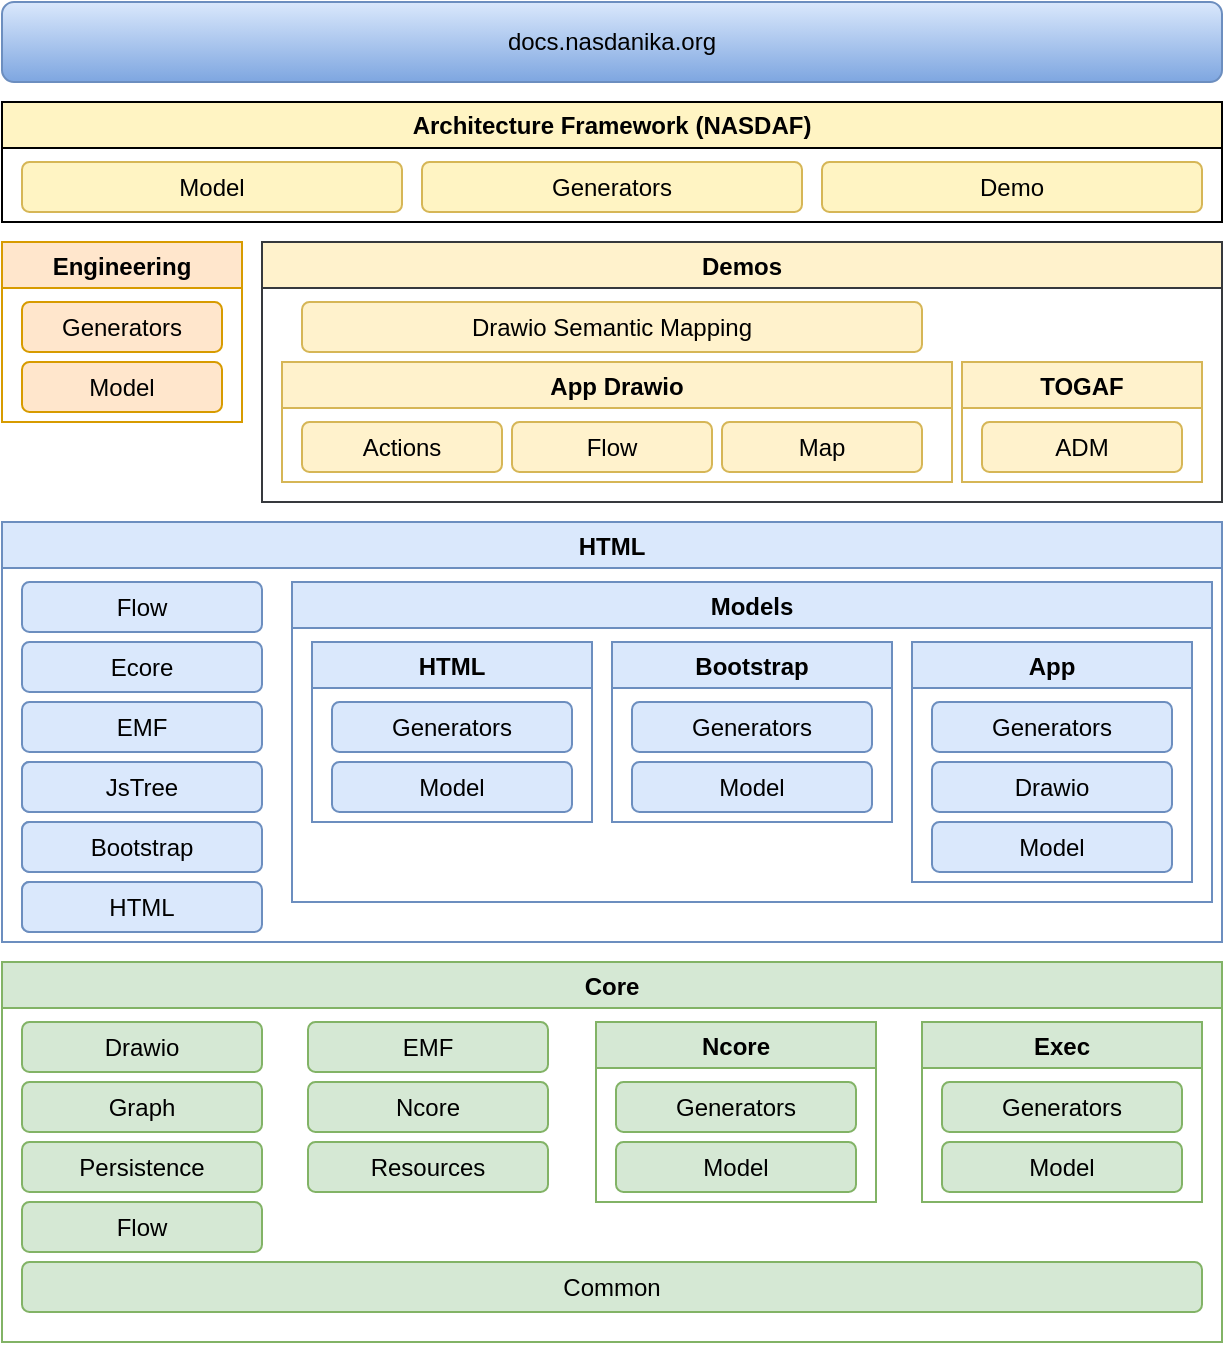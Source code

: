 <mxfile version="20.6.2" type="device"><diagram id="HQOKvbAvWCf9tJ4usP6P" name="Nasdanika"><mxGraphModel dx="1354" dy="1511" grid="1" gridSize="10" guides="1" tooltips="1" connect="1" arrows="1" fold="1" page="1" pageScale="1" pageWidth="850" pageHeight="1100" math="0" shadow="0"><root><mxCell id="0"/><mxCell id="1" parent="0"/><UserObject label="Core" link="modules/core/index.html" tooltip="Core functionality" id="2E0ODkCKfUCVcVMOcFS6-1"><mxCell style="swimlane;fillColor=#d5e8d4;strokeColor=#82b366;" parent="1" vertex="1"><mxGeometry x="50" y="600" width="610" height="190" as="geometry"/></mxCell></UserObject><UserObject label="Common" link="modules/core/modules/common/index.html" tooltip="Common classes including the Nasdanika Execution Framework" id="2E0ODkCKfUCVcVMOcFS6-20"><mxCell style="rounded=1;whiteSpace=wrap;html=1;fillColor=#d5e8d4;strokeColor=#82b366;" parent="2E0ODkCKfUCVcVMOcFS6-1" vertex="1"><mxGeometry x="10" y="150" width="590" height="25" as="geometry"/></mxCell></UserObject><UserObject label="Drawio" link="modules/core/modules/drawio/index.html" tooltip="Java API for reading and writing Drawio files including base classes for loading of EMF models from Drawio diagrams" id="2E0ODkCKfUCVcVMOcFS6-15"><mxCell style="rounded=1;whiteSpace=wrap;html=1;fillColor=#d5e8d4;strokeColor=#82b366;" parent="2E0ODkCKfUCVcVMOcFS6-1" vertex="1"><mxGeometry x="10" y="30" width="120" height="25" as="geometry"/></mxCell></UserObject><UserObject label="EMF" link="modules/core/modules/emf/index.html" tooltip="EMF-related functionality - adapters, classes for building CLI's for executable models, persistence including loading of models from Excel files" id="2E0ODkCKfUCVcVMOcFS6-14"><mxCell style="rounded=1;whiteSpace=wrap;html=1;fillColor=#d5e8d4;strokeColor=#82b366;" parent="2E0ODkCKfUCVcVMOcFS6-1" vertex="1"><mxGeometry x="153" y="30" width="120" height="25" as="geometry"/></mxCell></UserObject><UserObject label="Flow" link="modules/core/modules/flow/index.html" tooltip="A model of process flows - activities performed by participants using resources" id="2E0ODkCKfUCVcVMOcFS6-13"><mxCell style="rounded=1;whiteSpace=wrap;html=1;fillColor=#d5e8d4;strokeColor=#82b366;" parent="2E0ODkCKfUCVcVMOcFS6-1" vertex="1"><mxGeometry x="10" y="120" width="120" height="25" as="geometry"/></mxCell></UserObject><UserObject label="Graph" link="modules/core/modules/graph/index.html" tooltip="Java API for working with directed graphs, such as diagrams. Includes mapping of graph elements to Java methods and fields to make graphs excutable. Also includes a base class for loading EMF models from graphs." id="2E0ODkCKfUCVcVMOcFS6-12"><mxCell style="rounded=1;whiteSpace=wrap;html=1;fillColor=#d5e8d4;strokeColor=#82b366;" parent="2E0ODkCKfUCVcVMOcFS6-1" vertex="1"><mxGeometry x="10" y="60" width="120" height="25" as="geometry"/></mxCell></UserObject><UserObject label="Ncore" link="modules/core/modules/ncore/index.html" tooltip="An Ecore model with shared model elements used in other models" id="2E0ODkCKfUCVcVMOcFS6-11"><mxCell style="rounded=1;whiteSpace=wrap;html=1;fillColor=#d5e8d4;strokeColor=#82b366;" parent="2E0ODkCKfUCVcVMOcFS6-1" vertex="1"><mxGeometry x="153" y="60" width="120" height="25" as="geometry"/></mxCell></UserObject><UserObject label="Persistence" link="modules/core/modules/persistence/index.html" tooltip="A persistence framework focusing on loading data from key/value formats such as YAML and JSON" id="2E0ODkCKfUCVcVMOcFS6-8"><mxCell style="rounded=1;whiteSpace=wrap;html=1;fillColor=#d5e8d4;strokeColor=#82b366;" parent="2E0ODkCKfUCVcVMOcFS6-1" vertex="1"><mxGeometry x="10" y="90" width="120" height="25" as="geometry"/></mxCell></UserObject><UserObject label="Resources" link="modules/core/modules/resources/index.html" tooltip="An abstraction layer for working with resources - units of content organized into directories, e.g. files or zip file entries. " id="2E0ODkCKfUCVcVMOcFS6-21"><mxCell style="rounded=1;whiteSpace=wrap;html=1;fillColor=#d5e8d4;strokeColor=#82b366;" parent="2E0ODkCKfUCVcVMOcFS6-1" vertex="1"><mxGeometry x="153" y="90" width="120" height="25" as="geometry"/></mxCell></UserObject><UserObject label="Exec" link="modules/core/modules/exec/index.html" tooltip="Ecore model of execution participants. Can be used for model-based code generation." id="2E0ODkCKfUCVcVMOcFS6-10"><mxCell style="swimlane;fillColor=#d5e8d4;strokeColor=#82b366;" parent="2E0ODkCKfUCVcVMOcFS6-1" vertex="1"><mxGeometry x="460" y="30" width="140" height="90" as="geometry"/></mxCell></UserObject><UserObject label="Model" link="modules/core/modules/exec/modules/model/index.html" tooltip="Ecore model containing flow control, content, and resource classes" id="2E0ODkCKfUCVcVMOcFS6-17"><mxCell style="rounded=1;whiteSpace=wrap;html=1;fillColor=#d5e8d4;strokeColor=#82b366;" parent="2E0ODkCKfUCVcVMOcFS6-10" vertex="1"><mxGeometry x="10" y="60" width="120" height="25" as="geometry"/></mxCell></UserObject><UserObject label="Generators" link="modules/core/modules/exec/modules/gen/index.html" tooltip="Adapters to execution participants" id="2E0ODkCKfUCVcVMOcFS6-16"><mxCell style="rounded=1;whiteSpace=wrap;html=1;fillColor=#d5e8d4;strokeColor=#82b366;" parent="2E0ODkCKfUCVcVMOcFS6-10" vertex="1"><mxGeometry x="10" y="30" width="120" height="25" as="geometry"/></mxCell></UserObject><UserObject label="Ncore" link="modules/core/modules/ncore/index.html" tooltip="Nasdanika foundation Ecore model and generators with classes used in other models." id="p4zttalHGiooKWFctdtz-10"><mxCell style="swimlane;fillColor=#d5e8d4;strokeColor=#82b366;" parent="2E0ODkCKfUCVcVMOcFS6-1" vertex="1"><mxGeometry x="297" y="30" width="140" height="90" as="geometry"/></mxCell></UserObject><UserObject label="Model" link="modules/core/modules/ncore/modules/model/index.html" tooltip="Nasdanika foundational Ecore model containing classes used by classes in other models." id="p4zttalHGiooKWFctdtz-11"><mxCell style="rounded=1;whiteSpace=wrap;html=1;fillColor=#d5e8d4;strokeColor=#82b366;" parent="p4zttalHGiooKWFctdtz-10" vertex="1"><mxGeometry x="10" y="60" width="120" height="25" as="geometry"/></mxCell></UserObject><UserObject label="Generators" link="modules/core/modules/ncore/modules/gen/index.html" tooltip="Adapters to execution participants" id="p4zttalHGiooKWFctdtz-12"><mxCell style="rounded=1;whiteSpace=wrap;html=1;fillColor=#d5e8d4;strokeColor=#82b366;" parent="p4zttalHGiooKWFctdtz-10" vertex="1"><mxGeometry x="10" y="30" width="120" height="25" as="geometry"/></mxCell></UserObject><UserObject label="HTML" link="modules/html/index.html" tooltip="Libraries for generating HTML - elements, pages, sites" id="2E0ODkCKfUCVcVMOcFS6-2"><mxCell style="swimlane;fillColor=#dae8fc;strokeColor=#6c8ebf;" parent="1" vertex="1"><mxGeometry x="50" y="380" width="610" height="210" as="geometry"/></mxCell></UserObject><mxCell id="lhluwzQ8KuUBgaCgPu3p-3" value="HTML" style="rounded=1;whiteSpace=wrap;html=1;fillColor=#dae8fc;strokeColor=#6c8ebf;" parent="2E0ODkCKfUCVcVMOcFS6-2" vertex="1"><mxGeometry x="10" y="180" width="100" height="25" as="geometry"/></mxCell><mxCell id="lhluwzQ8KuUBgaCgPu3p-5" value="Bootstrap" style="rounded=1;whiteSpace=wrap;html=1;fillColor=#dae8fc;strokeColor=#6c8ebf;" parent="2E0ODkCKfUCVcVMOcFS6-2" vertex="1"><mxGeometry x="10" y="150" width="100" height="25" as="geometry"/></mxCell><mxCell id="lhluwzQ8KuUBgaCgPu3p-4" value="JsTree" style="rounded=1;whiteSpace=wrap;html=1;fillColor=#dae8fc;strokeColor=#6c8ebf;" parent="2E0ODkCKfUCVcVMOcFS6-2" vertex="1"><mxGeometry x="10" y="120" width="100" height="25" as="geometry"/></mxCell><UserObject label="Models" link="modules/html/modules/models/index.html" tooltip="Ecore models for generating HTML markup, pages, and sites/applications" id="lhluwzQ8KuUBgaCgPu3p-12"><mxCell style="swimlane;fillColor=#dae8fc;strokeColor=#6c8ebf;" parent="2E0ODkCKfUCVcVMOcFS6-2" vertex="1"><mxGeometry x="145" y="30" width="460" height="160" as="geometry"/></mxCell></UserObject><UserObject label="HTML" link="modules/html/modules/models/modules/html/index.html" tooltip="Ecore model and adapters for HTML generation" id="lhluwzQ8KuUBgaCgPu3p-9"><mxCell style="swimlane;fillColor=#dae8fc;strokeColor=#6c8ebf;" parent="lhluwzQ8KuUBgaCgPu3p-12" vertex="1"><mxGeometry x="10" y="30" width="140" height="90" as="geometry"/></mxCell></UserObject><UserObject label="Model" link="modules/html/modules/models/modules/html/modules/model/index.html" tooltip="Ecore model of HTML elements" id="lhluwzQ8KuUBgaCgPu3p-10"><mxCell style="rounded=1;whiteSpace=wrap;html=1;fillColor=#dae8fc;strokeColor=#6c8ebf;" parent="lhluwzQ8KuUBgaCgPu3p-9" vertex="1"><mxGeometry x="10" y="60" width="120" height="25" as="geometry"/></mxCell></UserObject><UserObject label="Generators" link="modules/html/modules/models/modules/html/modules/gen/index.html" tooltip="Generator adapters for the HTML model" id="lhluwzQ8KuUBgaCgPu3p-11"><mxCell style="rounded=1;whiteSpace=wrap;html=1;fillColor=#dae8fc;strokeColor=#6c8ebf;" parent="lhluwzQ8KuUBgaCgPu3p-9" vertex="1"><mxGeometry x="10" y="30" width="120" height="25" as="geometry"/></mxCell></UserObject><UserObject label="Bootstrap" link="modules/html/modules/models/modules/bootstrap/index.html" tooltip="Ecore model and adapters for generation of Bootstrap markup" id="lhluwzQ8KuUBgaCgPu3p-13"><mxCell style="swimlane;fillColor=#dae8fc;strokeColor=#6c8ebf;" parent="lhluwzQ8KuUBgaCgPu3p-12" vertex="1"><mxGeometry x="160" y="30" width="140" height="90" as="geometry"/></mxCell></UserObject><UserObject label="Model" link="modules/html/modules/models/modules/bootstrap/modules/model/index.html" tooltip="Ecore model of Bootstrap elements" id="lhluwzQ8KuUBgaCgPu3p-14"><mxCell style="rounded=1;whiteSpace=wrap;html=1;fillColor=#dae8fc;strokeColor=#6c8ebf;" parent="lhluwzQ8KuUBgaCgPu3p-13" vertex="1"><mxGeometry x="10" y="60" width="120" height="25" as="geometry"/></mxCell></UserObject><UserObject label="Generators" link="modules/html/modules/models/modules/bootstrap/modules/gen/index.html" tooltip="Generator adapters for the Bootstrap model" id="lhluwzQ8KuUBgaCgPu3p-15"><mxCell style="rounded=1;whiteSpace=wrap;html=1;fillColor=#dae8fc;strokeColor=#6c8ebf;" parent="lhluwzQ8KuUBgaCgPu3p-13" vertex="1"><mxGeometry x="10" y="30" width="120" height="25" as="geometry"/></mxCell></UserObject><UserObject label="App" link="modules/html/modules/models/modules/app/index.html" tooltip="Ecore model of an application (a hierarchy of actions) and adapters for generation of HTML sites from the model" id="lhluwzQ8KuUBgaCgPu3p-16"><mxCell style="swimlane;fillColor=#dae8fc;strokeColor=#6c8ebf;" parent="lhluwzQ8KuUBgaCgPu3p-12" vertex="1"><mxGeometry x="310" y="30" width="140" height="120" as="geometry"/></mxCell></UserObject><UserObject label="Drawio" link="modules/html/modules/models/modules/app/modules/drawio/index.html" tooltip="Semantic mapping of Drawio diagrams to the application model. Allows to generate HTML sites from diagrams." id="lhluwzQ8KuUBgaCgPu3p-17"><mxCell style="rounded=1;whiteSpace=wrap;html=1;fillColor=#dae8fc;strokeColor=#6c8ebf;" parent="lhluwzQ8KuUBgaCgPu3p-16" vertex="1"><mxGeometry x="10" y="60" width="120" height="25" as="geometry"/></mxCell></UserObject><UserObject label="Generators" link="modules/html/modules/models/modules/app/modules/gen/index.html" tooltip="Generator adapters for the application model" id="lhluwzQ8KuUBgaCgPu3p-18"><mxCell style="rounded=1;whiteSpace=wrap;html=1;fillColor=#dae8fc;strokeColor=#6c8ebf;" parent="lhluwzQ8KuUBgaCgPu3p-16" vertex="1"><mxGeometry x="10" y="30" width="120" height="25" as="geometry"/></mxCell></UserObject><UserObject label="Model" link="modules/html/modules/models/modules/app/modules/model/index.html" tooltip="Ecore model of application elements" id="lhluwzQ8KuUBgaCgPu3p-22"><mxCell style="rounded=1;whiteSpace=wrap;html=1;fillColor=#dae8fc;strokeColor=#6c8ebf;" parent="lhluwzQ8KuUBgaCgPu3p-16" vertex="1"><mxGeometry x="10" y="90" width="120" height="25" as="geometry"/></mxCell></UserObject><UserObject label="HTML" link="modules/html/modules/html/index.html" tooltip="Fluent Java API for generating HTML" id="lhluwzQ8KuUBgaCgPu3p-23"><mxCell style="rounded=1;whiteSpace=wrap;html=1;fillColor=#dae8fc;strokeColor=#6c8ebf;" parent="2E0ODkCKfUCVcVMOcFS6-2" vertex="1"><mxGeometry x="10" y="180" width="120" height="25" as="geometry"/></mxCell></UserObject><UserObject label="Bootstrap" link="modules/html/modules/bootstrap/index.html" tooltip="Fluent Java API for generation of Bootstrap markup" id="lhluwzQ8KuUBgaCgPu3p-24"><mxCell style="rounded=1;whiteSpace=wrap;html=1;fillColor=#dae8fc;strokeColor=#6c8ebf;" parent="2E0ODkCKfUCVcVMOcFS6-2" vertex="1"><mxGeometry x="10" y="150" width="120" height="25" as="geometry"/></mxCell></UserObject><UserObject label="JsTree" link="modules/html/modules/jstree/index.html" tooltip="Java API for generating JsTree definitions" id="lhluwzQ8KuUBgaCgPu3p-25"><mxCell style="rounded=1;whiteSpace=wrap;html=1;fillColor=#dae8fc;strokeColor=#6c8ebf;" parent="2E0ODkCKfUCVcVMOcFS6-2" vertex="1"><mxGeometry x="10" y="120" width="120" height="25" as="geometry"/></mxCell></UserObject><UserObject label="Flow" link="modules/html/modules/flow/index.html" tooltip="Generation adapters for the flow model to generate Application model and then documentation sites" id="lhluwzQ8KuUBgaCgPu3p-26"><mxCell style="rounded=1;whiteSpace=wrap;html=1;fillColor=#dae8fc;strokeColor=#6c8ebf;" parent="2E0ODkCKfUCVcVMOcFS6-2" vertex="1"><mxGeometry x="10" y="30" width="120" height="25" as="geometry"/></mxCell></UserObject><UserObject label="Ecore" link="modules/html/modules/ecore/index.html" tooltip="Generates HTML documentation for Ecore models" id="lhluwzQ8KuUBgaCgPu3p-27"><mxCell style="rounded=1;whiteSpace=wrap;html=1;fillColor=#dae8fc;strokeColor=#6c8ebf;" parent="2E0ODkCKfUCVcVMOcFS6-2" vertex="1"><mxGeometry x="10" y="60" width="120" height="25" as="geometry"/></mxCell></UserObject><UserObject label="EMF" link="modules/html/modules/emf/index.html" tooltip="Base classes for generating action models from Ecore models" id="lhluwzQ8KuUBgaCgPu3p-21"><mxCell style="rounded=1;whiteSpace=wrap;html=1;fillColor=#dae8fc;strokeColor=#6c8ebf;" parent="2E0ODkCKfUCVcVMOcFS6-2" vertex="1"><mxGeometry x="10" y="90" width="120" height="25" as="geometry"/></mxCell></UserObject><UserObject label="Demos" link="modules/demos/index.html" tooltip="Showcases of applications of Nasdanika technologies" id="2E0ODkCKfUCVcVMOcFS6-4"><mxCell style="swimlane;fillColor=#FFF2CC;strokeColor=#36393d;" parent="1" vertex="1"><mxGeometry x="180" y="240" width="480" height="130" as="geometry"/></mxCell></UserObject><UserObject label="App Drawio" link="modules/demos/modules/app-drawio/index.html" tooltip="Demonstrations of generation of HTML sites from Drawio diagrams" id="lhluwzQ8KuUBgaCgPu3p-28"><mxCell style="swimlane;fillColor=#fff2cc;strokeColor=#d6b656;" parent="2E0ODkCKfUCVcVMOcFS6-4" vertex="1"><mxGeometry x="10" y="60" width="335" height="60" as="geometry"/></mxCell></UserObject><UserObject label="Map" link="modules/demos/modules/app-drawio/modules/map/index.html" tooltip="Demonstrates generation of a documentation site from a (mind) map Drawio diagram" id="lhluwzQ8KuUBgaCgPu3p-31"><mxCell style="rounded=1;whiteSpace=wrap;html=1;fillColor=#fff2cc;strokeColor=#d6b656;" parent="lhluwzQ8KuUBgaCgPu3p-28" vertex="1"><mxGeometry x="220" y="30" width="100" height="25" as="geometry"/></mxCell></UserObject><UserObject label="Flow" link="modules/demos/modules/app-drawio/modules/flow-actions/index.html" tooltip="Demonstrates generation of a documentation site from a flow/process Drawio diagram" id="lhluwzQ8KuUBgaCgPu3p-30"><mxCell style="rounded=1;whiteSpace=wrap;html=1;fillColor=#fff2cc;strokeColor=#d6b656;" parent="lhluwzQ8KuUBgaCgPu3p-28" vertex="1"><mxGeometry x="115" y="30" width="100" height="25" as="geometry"/></mxCell></UserObject><UserObject label="Actions" link="modules/demos/modules/app-drawio/modules/actions/index.html" tooltip="Demonstrates generation of a documentation site from a Drawio diagram using Amazon AWS deployment diagram as an example" id="lhluwzQ8KuUBgaCgPu3p-29"><mxCell style="rounded=1;whiteSpace=wrap;html=1;fillColor=#fff2cc;strokeColor=#d6b656;" parent="lhluwzQ8KuUBgaCgPu3p-28" vertex="1"><mxGeometry x="10" y="30" width="100" height="25" as="geometry"/></mxCell></UserObject><UserObject label="TOGAF" link="modules/togaf/index.html" tooltip="Capturing of TOGAF concepts in models." id="lhluwzQ8KuUBgaCgPu3p-32"><mxCell style="swimlane;fillColor=#fff2cc;strokeColor=#d6b656;" parent="2E0ODkCKfUCVcVMOcFS6-4" vertex="1"><mxGeometry x="350" y="60" width="120" height="60" as="geometry"/></mxCell></UserObject><UserObject label="ADM" link="modules/togaf/modules/adm/index.html" tooltip="A partial flow model of TOGAF ADM" id="lhluwzQ8KuUBgaCgPu3p-34"><mxCell style="rounded=1;whiteSpace=wrap;html=1;fillColor=#fff2cc;strokeColor=#d6b656;" parent="lhluwzQ8KuUBgaCgPu3p-32" vertex="1"><mxGeometry x="10" y="30" width="100" height="25" as="geometry"/></mxCell></UserObject><UserObject label="Drawio Semantic Mapping" link="https://docs.nasdanika.org/demo-drawio-semantic-mapping/" tooltip="Demonstrates generation of a documentation site from a Drawio diagram using semantic mapping to Ncore Composite" id="p4zttalHGiooKWFctdtz-1"><mxCell style="rounded=1;whiteSpace=wrap;html=1;fillColor=#fff2cc;strokeColor=#d6b656;" parent="2E0ODkCKfUCVcVMOcFS6-4" vertex="1"><mxGeometry x="20" y="30" width="310" height="25" as="geometry"/></mxCell></UserObject><UserObject label="docs.nasdanika.org" tooltip="This site - generated from a distributed Engineering model with Ecore model documentation mounted to it and JavaDoc linked" id="2E0ODkCKfUCVcVMOcFS6-6"><mxCell style="rounded=1;whiteSpace=wrap;html=1;fillColor=#dae8fc;strokeColor=#6c8ebf;gradientColor=#7ea6e0;" parent="1" vertex="1"><mxGeometry x="50" y="120" width="610" height="40" as="geometry"/></mxCell></UserObject><UserObject label="Engineering" link="modules/engineering/index.html" tooltip="Engineering model. Used to generate this site." id="lhluwzQ8KuUBgaCgPu3p-6"><mxCell style="swimlane;fillColor=#ffe6cc;strokeColor=#d79b00;" parent="1" vertex="1"><mxGeometry x="50" y="240" width="120" height="90" as="geometry"/></mxCell></UserObject><UserObject label="Model" link="modules/engineering/modules/model/index.html" tooltip="Ecore model of engineering concepts" id="lhluwzQ8KuUBgaCgPu3p-7"><mxCell style="rounded=1;whiteSpace=wrap;html=1;fillColor=#ffe6cc;strokeColor=#d79b00;" parent="lhluwzQ8KuUBgaCgPu3p-6" vertex="1"><mxGeometry x="10" y="60" width="100" height="25" as="geometry"/></mxCell></UserObject><UserObject label="Generators" link="modules/engineering/modules/gen/index.html" tooltip="Adapters to generate Application model from Engineering model." id="lhluwzQ8KuUBgaCgPu3p-8"><mxCell style="rounded=1;whiteSpace=wrap;html=1;fillColor=#ffe6cc;strokeColor=#d79b00;" parent="lhluwzQ8KuUBgaCgPu3p-6" vertex="1"><mxGeometry x="10" y="30" width="100" height="25" as="geometry"/></mxCell></UserObject><UserObject label="Architecture Framework (NASDAF)" link="modules/architecture-framework/index.html" tooltip="Application of Nasdanika and a number of other open source technologies to architecture development" id="z9Gb3d4_pyM-L32CTY4R-1"><mxCell style="swimlane;whiteSpace=wrap;html=1;fillColor=#FFF4C3;" vertex="1" parent="1"><mxGeometry x="50" y="170" width="610" height="60" as="geometry"/></mxCell></UserObject><UserObject label="Model" link="modules/architecture-framework/modules/model/index.html" tooltip="Ecore (meta) model" id="p4zttalHGiooKWFctdtz-9"><mxCell style="rounded=1;whiteSpace=wrap;html=1;fillColor=#FFF4C3;strokeColor=#d6b656;" parent="z9Gb3d4_pyM-L32CTY4R-1" vertex="1"><mxGeometry x="10" y="30" width="190" height="25" as="geometry"/></mxCell></UserObject><UserObject label="Generators" link="modules/architecture-framework/modules/gen/index.html" tooltip="Action builder adapters for model classes" id="z9Gb3d4_pyM-L32CTY4R-2"><mxCell style="rounded=1;whiteSpace=wrap;html=1;fillColor=#FFF4C3;strokeColor=#d6b656;" vertex="1" parent="z9Gb3d4_pyM-L32CTY4R-1"><mxGeometry x="210" y="30" width="190" height="25" as="geometry"/></mxCell></UserObject><UserObject label="Demo" link="modules/architecture-framework/modules/demo/index.html" tooltip="Demo of semantic mapping to NASDAF metamodel" id="z9Gb3d4_pyM-L32CTY4R-3"><mxCell style="rounded=1;whiteSpace=wrap;html=1;fillColor=#FFF4C3;strokeColor=#d6b656;" vertex="1" parent="z9Gb3d4_pyM-L32CTY4R-1"><mxGeometry x="410" y="30" width="190" height="25" as="geometry"/></mxCell></UserObject></root></mxGraphModel></diagram></mxfile>